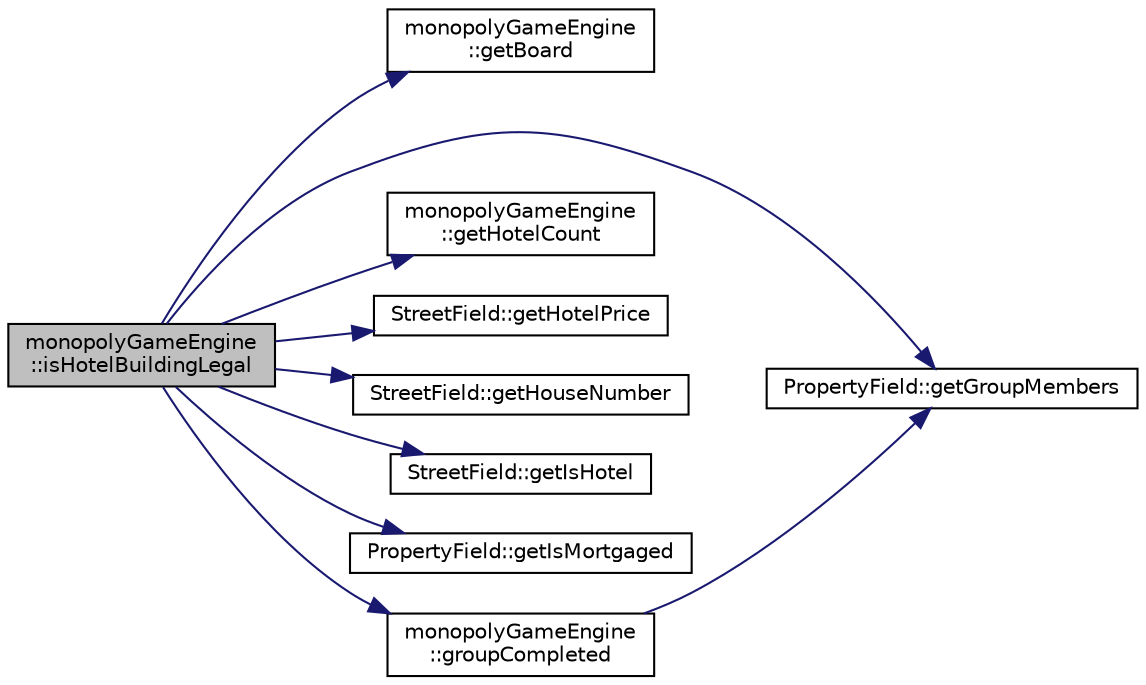 digraph "monopolyGameEngine::isHotelBuildingLegal"
{
 // LATEX_PDF_SIZE
  edge [fontname="Helvetica",fontsize="10",labelfontname="Helvetica",labelfontsize="10"];
  node [fontname="Helvetica",fontsize="10",shape=record];
  rankdir="LR";
  Node1 [label="monopolyGameEngine\l::isHotelBuildingLegal",height=0.2,width=0.4,color="black", fillcolor="grey75", style="filled", fontcolor="black",tooltip=" "];
  Node1 -> Node2 [color="midnightblue",fontsize="10",style="solid",fontname="Helvetica"];
  Node2 [label="monopolyGameEngine\l::getBoard",height=0.2,width=0.4,color="black", fillcolor="white", style="filled",URL="$classmonopoly_game_engine.html#a7745bb931ce95f84f0b07843414e0d36",tooltip=" "];
  Node1 -> Node3 [color="midnightblue",fontsize="10",style="solid",fontname="Helvetica"];
  Node3 [label="PropertyField::getGroupMembers",height=0.2,width=0.4,color="black", fillcolor="white", style="filled",URL="$class_property_field.html#a676180ae8ad98644572c47787ea0a01f",tooltip=" "];
  Node1 -> Node4 [color="midnightblue",fontsize="10",style="solid",fontname="Helvetica"];
  Node4 [label="monopolyGameEngine\l::getHotelCount",height=0.2,width=0.4,color="black", fillcolor="white", style="filled",URL="$classmonopoly_game_engine.html#af6479c9c150af4f6f19811427b18675f",tooltip=" "];
  Node1 -> Node5 [color="midnightblue",fontsize="10",style="solid",fontname="Helvetica"];
  Node5 [label="StreetField::getHotelPrice",height=0.2,width=0.4,color="black", fillcolor="white", style="filled",URL="$class_street_field.html#a51d31e674e5526536210d24ed5bdc2c2",tooltip=" "];
  Node1 -> Node6 [color="midnightblue",fontsize="10",style="solid",fontname="Helvetica"];
  Node6 [label="StreetField::getHouseNumber",height=0.2,width=0.4,color="black", fillcolor="white", style="filled",URL="$class_street_field.html#aaee4c344c359e9762653472f7f2e5df0",tooltip=" "];
  Node1 -> Node7 [color="midnightblue",fontsize="10",style="solid",fontname="Helvetica"];
  Node7 [label="StreetField::getIsHotel",height=0.2,width=0.4,color="black", fillcolor="white", style="filled",URL="$class_street_field.html#a79785c76389d7bf9171797b9d1a16ebd",tooltip=" "];
  Node1 -> Node8 [color="midnightblue",fontsize="10",style="solid",fontname="Helvetica"];
  Node8 [label="PropertyField::getIsMortgaged",height=0.2,width=0.4,color="black", fillcolor="white", style="filled",URL="$class_property_field.html#a1fffe1254ab983b26a27f44f60790118",tooltip=" "];
  Node1 -> Node9 [color="midnightblue",fontsize="10",style="solid",fontname="Helvetica"];
  Node9 [label="monopolyGameEngine\l::groupCompleted",height=0.2,width=0.4,color="black", fillcolor="white", style="filled",URL="$classmonopoly_game_engine.html#a812b12efc4a929ca7d81d98cf9acf761",tooltip=" "];
  Node9 -> Node3 [color="midnightblue",fontsize="10",style="solid",fontname="Helvetica"];
}
